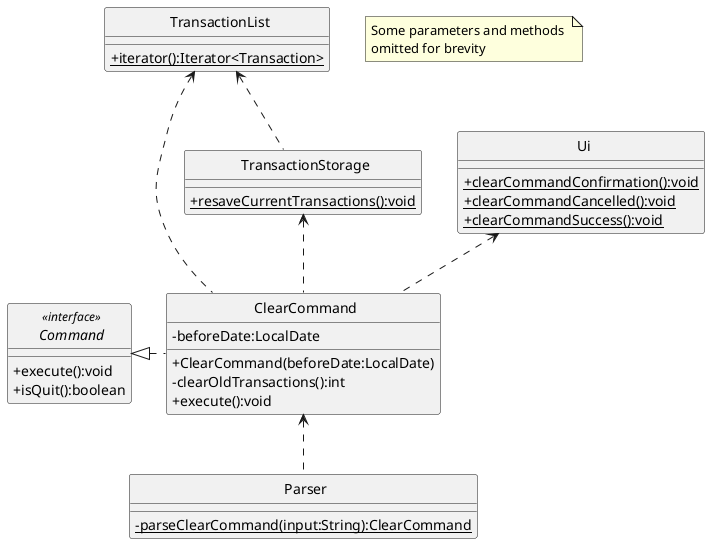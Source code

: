 @startuml
'https://plantuml.com/class-diagram
skinparam classAttributeIconSize 0
skinparam CircledCharacterFontSize 0
skinparam CircledCharacterRadius 0

class Command
class ClearCommand
class Parser
class TransactionList
class TransactionStorage
class Ui

Command <|. ClearCommand
Ui <.. ClearCommand
TransactionList <.. ClearCommand
ClearCommand <.. Parser
TransactionStorage <.. ClearCommand
TransactionList <.. TransactionStorage

interface Command <<interface>> {
    +execute():void
    +isQuit():boolean
}

class ClearCommand {
    -beforeDate:LocalDate
    +ClearCommand(beforeDate:LocalDate)
    -clearOldTransactions():int
    +execute():void
}

class TransactionList {
    {static}+iterator():Iterator<Transaction>
}

class Ui {
    {static}+clearCommandConfirmation():void
    {static}+clearCommandCancelled():void
    {static}+clearCommandSuccess():void
}

class Parser {
    {static}-parseClearCommand(input:String):ClearCommand
}

class TransactionStorage {
    {static}+resaveCurrentTransactions():void
}

note "Some parameters and methods \nomitted for brevity" as n1

@enduml

@startuml
hide footbox
actor User as User
participant "SuperTracker" as SuperTracker <<class>> #f5e3a9
participant ":ClearCommand" as ClearCommand #cbf7f4
participant "TransactionStorage" as TransactionStorage <<class>> #bcf7cf
participant "Ui" as Ui <<class>> #e5c2ea

SuperTracker -> ClearCommand : execute()
activate ClearCommand #cbf7f4

ClearCommand -> Ui : clearCommandConfirmation(beforeDate:LocalDate)
activate Ui #e5c2ea
Ui --> ClearCommand
deactivate Ui

User -> ClearCommand : input:String

alt input != "y" && input != "Y"

ClearCommand -> Ui : clearCommandCancelled()
activate Ui #e5c2ea
Ui --> ClearCommand
deactivate Ui

else input == "y" || input == "Y"

ClearCommand -> ClearCommand : clearOldTransactions()
activate ClearCommand #cbf7f4
ClearCommand --> ClearCommand : transactionsCleared:int
deactivate ClearCommand

ClearCommand -> Ui : clearCommandSuccess(transactionsCleared:int, beforeDate:LocalDate)
activate Ui #e5c2ea
Ui --> ClearCommand
deactivate Ui

ClearCommand -> TransactionStorage : resaveCurrentTransactions()
activate TransactionStorage #bcf7cf
TransactionStorage --> ClearCommand
deactivate TransactionStorage

end

ClearCommand --> SuperTracker
deactivate ClearCommand
@enduml